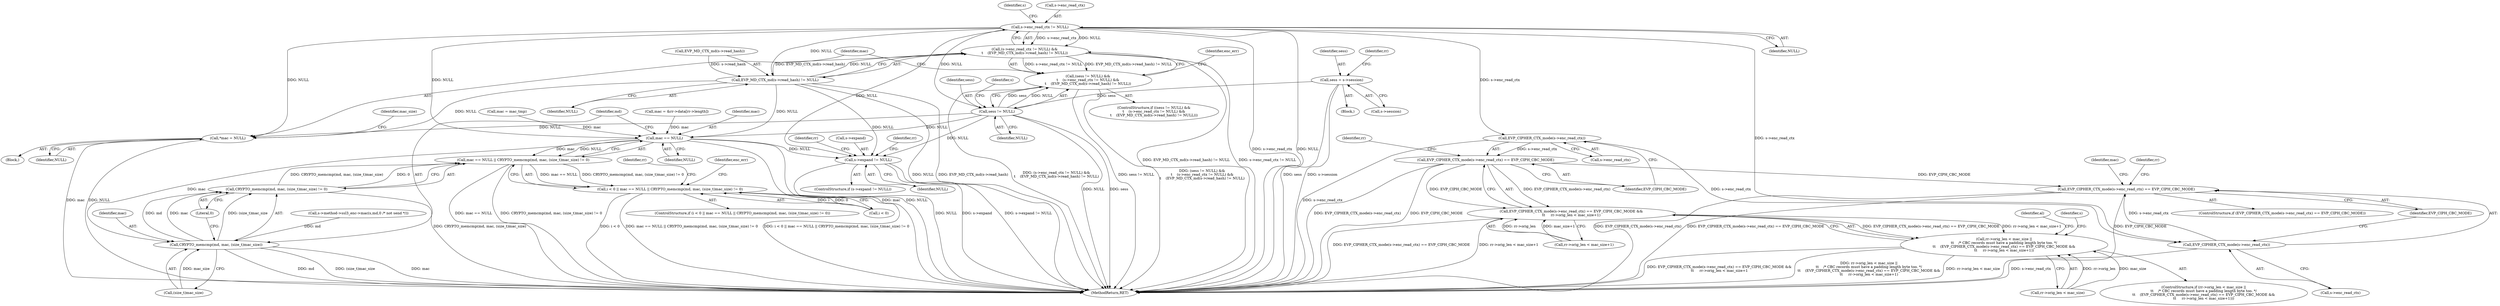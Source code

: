 digraph "0_openssl_103b171d8fc282ef435f8de9afbf7782e312961f_2@API" {
"1000241" [label="(Call,s->enc_read_ctx != NULL)"];
"1000237" [label="(Call,sess != NULL)"];
"1000136" [label="(Call,sess = s->session)"];
"1000240" [label="(Call,(s->enc_read_ctx != NULL) &&\n\t    (EVP_MD_CTX_md(s->read_hash) != NULL))"];
"1000236" [label="(Call,(sess != NULL) &&\n\t    (s->enc_read_ctx != NULL) &&\n\t    (EVP_MD_CTX_md(s->read_hash) != NULL))"];
"1000246" [label="(Call,EVP_MD_CTX_md(s->read_hash) != NULL)"];
"1000254" [label="(Call,*mac = NULL)"];
"1000346" [label="(Call,mac == NULL)"];
"1000345" [label="(Call,mac == NULL || CRYPTO_memcmp(md, mac, (size_t)mac_size) != 0)"];
"1000341" [label="(Call,i < 0 || mac == NULL || CRYPTO_memcmp(md, mac, (size_t)mac_size) != 0)"];
"1000350" [label="(Call,CRYPTO_memcmp(md, mac, (size_t)mac_size))"];
"1000349" [label="(Call,CRYPTO_memcmp(md, mac, (size_t)mac_size) != 0)"];
"1000390" [label="(Call,s->expand != NULL)"];
"1000277" [label="(Call,EVP_CIPHER_CTX_mode(s->enc_read_ctx))"];
"1000276" [label="(Call,EVP_CIPHER_CTX_mode(s->enc_read_ctx) == EVP_CIPH_CBC_MODE)"];
"1000275" [label="(Call,EVP_CIPHER_CTX_mode(s->enc_read_ctx) == EVP_CIPH_CBC_MODE &&\n\t\t     rr->orig_len < mac_size+1)"];
"1000269" [label="(Call,rr->orig_len < mac_size ||\n\t\t    /* CBC records must have a padding length byte too. */\n\t\t    (EVP_CIPHER_CTX_mode(s->enc_read_ctx) == EVP_CIPH_CBC_MODE &&\n\t\t     rr->orig_len < mac_size+1))"];
"1000298" [label="(Call,EVP_CIPHER_CTX_mode(s->enc_read_ctx) == EVP_CIPH_CBC_MODE)"];
"1000299" [label="(Call,EVP_CIPHER_CTX_mode(s->enc_read_ctx))"];
"1000249" [label="(Identifier,s)"];
"1000352" [label="(Identifier,mac)"];
"1000239" [label="(Identifier,NULL)"];
"1000300" [label="(Call,s->enc_read_ctx)"];
"1000281" [label="(Identifier,EVP_CIPH_CBC_MODE)"];
"1000240" [label="(Call,(s->enc_read_ctx != NULL) &&\n\t    (EVP_MD_CTX_md(s->read_hash) != NULL))"];
"1000345" [label="(Call,mac == NULL || CRYPTO_memcmp(md, mac, (size_t)mac_size) != 0)"];
"1000348" [label="(Identifier,NULL)"];
"1000349" [label="(Call,CRYPTO_memcmp(md, mac, (size_t)mac_size) != 0)"];
"1000399" [label="(Identifier,rr)"];
"1000136" [label="(Call,sess = s->session)"];
"1000137" [label="(Identifier,sess)"];
"1000276" [label="(Call,EVP_CIPHER_CTX_mode(s->enc_read_ctx) == EVP_CIPH_CBC_MODE)"];
"1000324" [label="(Call,mac = &rr->data[rr->length])"];
"1000346" [label="(Call,mac == NULL)"];
"1000254" [label="(Call,*mac = NULL)"];
"1000255" [label="(Identifier,mac)"];
"1000270" [label="(Call,rr->orig_len < mac_size)"];
"1000236" [label="(Call,(sess != NULL) &&\n\t    (s->enc_read_ctx != NULL) &&\n\t    (EVP_MD_CTX_md(s->read_hash) != NULL))"];
"1000306" [label="(Identifier,mac)"];
"1000277" [label="(Call,EVP_CIPHER_CTX_mode(s->enc_read_ctx))"];
"1000336" [label="(Call,s->method->ssl3_enc->mac(s,md,0 /* not send */))"];
"1000297" [label="(ControlStructure,if (EVP_CIPHER_CTX_mode(s->enc_read_ctx) == EVP_CIPH_CBC_MODE))"];
"1000425" [label="(Identifier,rr)"];
"1000282" [label="(Call,rr->orig_len < mac_size+1)"];
"1000241" [label="(Call,s->enc_read_ctx != NULL)"];
"1000251" [label="(Identifier,NULL)"];
"1000342" [label="(Call,i < 0)"];
"1000456" [label="(MethodReturn,RET)"];
"1000341" [label="(Call,i < 0 || mac == NULL || CRYPTO_memcmp(md, mac, (size_t)mac_size) != 0)"];
"1000242" [label="(Call,s->enc_read_ctx)"];
"1000246" [label="(Call,EVP_MD_CTX_md(s->read_hash) != NULL)"];
"1000347" [label="(Identifier,mac)"];
"1000269" [label="(Call,rr->orig_len < mac_size ||\n\t\t    /* CBC records must have a padding length byte too. */\n\t\t    (EVP_CIPHER_CTX_mode(s->enc_read_ctx) == EVP_CIPH_CBC_MODE &&\n\t\t     rr->orig_len < mac_size+1))"];
"1000268" [label="(ControlStructure,if (rr->orig_len < mac_size ||\n\t\t    /* CBC records must have a padding length byte too. */\n\t\t    (EVP_CIPHER_CTX_mode(s->enc_read_ctx) == EVP_CIPH_CBC_MODE &&\n\t\t     rr->orig_len < mac_size+1)))"];
"1000394" [label="(Identifier,NULL)"];
"1000364" [label="(Identifier,rr)"];
"1000275" [label="(Call,EVP_CIPHER_CTX_mode(s->enc_read_ctx) == EVP_CIPH_CBC_MODE &&\n\t\t     rr->orig_len < mac_size+1)"];
"1000278" [label="(Call,s->enc_read_ctx)"];
"1000305" [label="(Call,mac = mac_tmp)"];
"1000235" [label="(ControlStructure,if ((sess != NULL) &&\n\t    (s->enc_read_ctx != NULL) &&\n\t    (EVP_MD_CTX_md(s->read_hash) != NULL)))"];
"1000252" [label="(Block,)"];
"1000256" [label="(Identifier,NULL)"];
"1000350" [label="(Call,CRYPTO_memcmp(md, mac, (size_t)mac_size))"];
"1000237" [label="(Call,sess != NULL)"];
"1000299" [label="(Call,EVP_CIPHER_CTX_mode(s->enc_read_ctx))"];
"1000321" [label="(Identifier,rr)"];
"1000245" [label="(Identifier,NULL)"];
"1000143" [label="(Identifier,rr)"];
"1000259" [label="(Identifier,mac_size)"];
"1000298" [label="(Call,EVP_CIPHER_CTX_mode(s->enc_read_ctx) == EVP_CIPH_CBC_MODE)"];
"1000358" [label="(Identifier,enc_err)"];
"1000120" [label="(Block,)"];
"1000375" [label="(Identifier,enc_err)"];
"1000356" [label="(Literal,0)"];
"1000238" [label="(Identifier,sess)"];
"1000284" [label="(Identifier,rr)"];
"1000389" [label="(ControlStructure,if (s->expand != NULL))"];
"1000291" [label="(Identifier,al)"];
"1000390" [label="(Call,s->expand != NULL)"];
"1000351" [label="(Identifier,md)"];
"1000353" [label="(Call,(size_t)mac_size)"];
"1000303" [label="(Identifier,EVP_CIPH_CBC_MODE)"];
"1000391" [label="(Call,s->expand)"];
"1000247" [label="(Call,EVP_MD_CTX_md(s->read_hash))"];
"1000301" [label="(Identifier,s)"];
"1000243" [label="(Identifier,s)"];
"1000138" [label="(Call,s->session)"];
"1000340" [label="(ControlStructure,if (i < 0 || mac == NULL || CRYPTO_memcmp(md, mac, (size_t)mac_size) != 0))"];
"1000241" -> "1000240"  [label="AST: "];
"1000241" -> "1000245"  [label="CFG: "];
"1000242" -> "1000241"  [label="AST: "];
"1000245" -> "1000241"  [label="AST: "];
"1000249" -> "1000241"  [label="CFG: "];
"1000240" -> "1000241"  [label="CFG: "];
"1000241" -> "1000456"  [label="DDG: s->enc_read_ctx"];
"1000241" -> "1000456"  [label="DDG: NULL"];
"1000241" -> "1000240"  [label="DDG: s->enc_read_ctx"];
"1000241" -> "1000240"  [label="DDG: NULL"];
"1000237" -> "1000241"  [label="DDG: NULL"];
"1000241" -> "1000246"  [label="DDG: NULL"];
"1000241" -> "1000254"  [label="DDG: NULL"];
"1000241" -> "1000277"  [label="DDG: s->enc_read_ctx"];
"1000241" -> "1000299"  [label="DDG: s->enc_read_ctx"];
"1000241" -> "1000346"  [label="DDG: NULL"];
"1000241" -> "1000390"  [label="DDG: NULL"];
"1000237" -> "1000236"  [label="AST: "];
"1000237" -> "1000239"  [label="CFG: "];
"1000238" -> "1000237"  [label="AST: "];
"1000239" -> "1000237"  [label="AST: "];
"1000243" -> "1000237"  [label="CFG: "];
"1000236" -> "1000237"  [label="CFG: "];
"1000237" -> "1000456"  [label="DDG: NULL"];
"1000237" -> "1000456"  [label="DDG: sess"];
"1000237" -> "1000236"  [label="DDG: sess"];
"1000237" -> "1000236"  [label="DDG: NULL"];
"1000136" -> "1000237"  [label="DDG: sess"];
"1000237" -> "1000254"  [label="DDG: NULL"];
"1000237" -> "1000346"  [label="DDG: NULL"];
"1000237" -> "1000390"  [label="DDG: NULL"];
"1000136" -> "1000120"  [label="AST: "];
"1000136" -> "1000138"  [label="CFG: "];
"1000137" -> "1000136"  [label="AST: "];
"1000138" -> "1000136"  [label="AST: "];
"1000143" -> "1000136"  [label="CFG: "];
"1000136" -> "1000456"  [label="DDG: s->session"];
"1000136" -> "1000456"  [label="DDG: sess"];
"1000240" -> "1000236"  [label="AST: "];
"1000240" -> "1000246"  [label="CFG: "];
"1000246" -> "1000240"  [label="AST: "];
"1000236" -> "1000240"  [label="CFG: "];
"1000240" -> "1000456"  [label="DDG: EVP_MD_CTX_md(s->read_hash) != NULL"];
"1000240" -> "1000456"  [label="DDG: s->enc_read_ctx != NULL"];
"1000240" -> "1000236"  [label="DDG: s->enc_read_ctx != NULL"];
"1000240" -> "1000236"  [label="DDG: EVP_MD_CTX_md(s->read_hash) != NULL"];
"1000246" -> "1000240"  [label="DDG: EVP_MD_CTX_md(s->read_hash)"];
"1000246" -> "1000240"  [label="DDG: NULL"];
"1000236" -> "1000235"  [label="AST: "];
"1000255" -> "1000236"  [label="CFG: "];
"1000375" -> "1000236"  [label="CFG: "];
"1000236" -> "1000456"  [label="DDG: sess != NULL"];
"1000236" -> "1000456"  [label="DDG: (sess != NULL) &&\n\t    (s->enc_read_ctx != NULL) &&\n\t    (EVP_MD_CTX_md(s->read_hash) != NULL)"];
"1000236" -> "1000456"  [label="DDG: (s->enc_read_ctx != NULL) &&\n\t    (EVP_MD_CTX_md(s->read_hash) != NULL)"];
"1000246" -> "1000251"  [label="CFG: "];
"1000247" -> "1000246"  [label="AST: "];
"1000251" -> "1000246"  [label="AST: "];
"1000246" -> "1000456"  [label="DDG: NULL"];
"1000246" -> "1000456"  [label="DDG: EVP_MD_CTX_md(s->read_hash)"];
"1000247" -> "1000246"  [label="DDG: s->read_hash"];
"1000246" -> "1000254"  [label="DDG: NULL"];
"1000246" -> "1000346"  [label="DDG: NULL"];
"1000246" -> "1000390"  [label="DDG: NULL"];
"1000254" -> "1000252"  [label="AST: "];
"1000254" -> "1000256"  [label="CFG: "];
"1000255" -> "1000254"  [label="AST: "];
"1000256" -> "1000254"  [label="AST: "];
"1000259" -> "1000254"  [label="CFG: "];
"1000254" -> "1000456"  [label="DDG: mac"];
"1000254" -> "1000456"  [label="DDG: NULL"];
"1000346" -> "1000345"  [label="AST: "];
"1000346" -> "1000348"  [label="CFG: "];
"1000347" -> "1000346"  [label="AST: "];
"1000348" -> "1000346"  [label="AST: "];
"1000351" -> "1000346"  [label="CFG: "];
"1000345" -> "1000346"  [label="CFG: "];
"1000346" -> "1000456"  [label="DDG: NULL"];
"1000346" -> "1000456"  [label="DDG: mac"];
"1000346" -> "1000345"  [label="DDG: mac"];
"1000346" -> "1000345"  [label="DDG: NULL"];
"1000305" -> "1000346"  [label="DDG: mac"];
"1000324" -> "1000346"  [label="DDG: mac"];
"1000346" -> "1000350"  [label="DDG: mac"];
"1000346" -> "1000390"  [label="DDG: NULL"];
"1000345" -> "1000341"  [label="AST: "];
"1000345" -> "1000349"  [label="CFG: "];
"1000349" -> "1000345"  [label="AST: "];
"1000341" -> "1000345"  [label="CFG: "];
"1000345" -> "1000456"  [label="DDG: CRYPTO_memcmp(md, mac, (size_t)mac_size) != 0"];
"1000345" -> "1000456"  [label="DDG: mac == NULL"];
"1000345" -> "1000341"  [label="DDG: mac == NULL"];
"1000345" -> "1000341"  [label="DDG: CRYPTO_memcmp(md, mac, (size_t)mac_size) != 0"];
"1000349" -> "1000345"  [label="DDG: CRYPTO_memcmp(md, mac, (size_t)mac_size)"];
"1000349" -> "1000345"  [label="DDG: 0"];
"1000341" -> "1000340"  [label="AST: "];
"1000341" -> "1000342"  [label="CFG: "];
"1000342" -> "1000341"  [label="AST: "];
"1000358" -> "1000341"  [label="CFG: "];
"1000364" -> "1000341"  [label="CFG: "];
"1000341" -> "1000456"  [label="DDG: i < 0"];
"1000341" -> "1000456"  [label="DDG: mac == NULL || CRYPTO_memcmp(md, mac, (size_t)mac_size) != 0"];
"1000341" -> "1000456"  [label="DDG: i < 0 || mac == NULL || CRYPTO_memcmp(md, mac, (size_t)mac_size) != 0"];
"1000342" -> "1000341"  [label="DDG: i"];
"1000342" -> "1000341"  [label="DDG: 0"];
"1000350" -> "1000349"  [label="AST: "];
"1000350" -> "1000353"  [label="CFG: "];
"1000351" -> "1000350"  [label="AST: "];
"1000352" -> "1000350"  [label="AST: "];
"1000353" -> "1000350"  [label="AST: "];
"1000356" -> "1000350"  [label="CFG: "];
"1000350" -> "1000456"  [label="DDG: md"];
"1000350" -> "1000456"  [label="DDG: (size_t)mac_size"];
"1000350" -> "1000456"  [label="DDG: mac"];
"1000350" -> "1000349"  [label="DDG: md"];
"1000350" -> "1000349"  [label="DDG: mac"];
"1000350" -> "1000349"  [label="DDG: (size_t)mac_size"];
"1000336" -> "1000350"  [label="DDG: md"];
"1000353" -> "1000350"  [label="DDG: mac_size"];
"1000349" -> "1000356"  [label="CFG: "];
"1000356" -> "1000349"  [label="AST: "];
"1000349" -> "1000456"  [label="DDG: CRYPTO_memcmp(md, mac, (size_t)mac_size)"];
"1000390" -> "1000389"  [label="AST: "];
"1000390" -> "1000394"  [label="CFG: "];
"1000391" -> "1000390"  [label="AST: "];
"1000394" -> "1000390"  [label="AST: "];
"1000399" -> "1000390"  [label="CFG: "];
"1000425" -> "1000390"  [label="CFG: "];
"1000390" -> "1000456"  [label="DDG: NULL"];
"1000390" -> "1000456"  [label="DDG: s->expand != NULL"];
"1000390" -> "1000456"  [label="DDG: s->expand"];
"1000277" -> "1000276"  [label="AST: "];
"1000277" -> "1000278"  [label="CFG: "];
"1000278" -> "1000277"  [label="AST: "];
"1000281" -> "1000277"  [label="CFG: "];
"1000277" -> "1000456"  [label="DDG: s->enc_read_ctx"];
"1000277" -> "1000276"  [label="DDG: s->enc_read_ctx"];
"1000277" -> "1000299"  [label="DDG: s->enc_read_ctx"];
"1000276" -> "1000275"  [label="AST: "];
"1000276" -> "1000281"  [label="CFG: "];
"1000281" -> "1000276"  [label="AST: "];
"1000284" -> "1000276"  [label="CFG: "];
"1000275" -> "1000276"  [label="CFG: "];
"1000276" -> "1000456"  [label="DDG: EVP_CIPH_CBC_MODE"];
"1000276" -> "1000456"  [label="DDG: EVP_CIPHER_CTX_mode(s->enc_read_ctx)"];
"1000276" -> "1000275"  [label="DDG: EVP_CIPHER_CTX_mode(s->enc_read_ctx)"];
"1000276" -> "1000275"  [label="DDG: EVP_CIPH_CBC_MODE"];
"1000276" -> "1000298"  [label="DDG: EVP_CIPH_CBC_MODE"];
"1000275" -> "1000269"  [label="AST: "];
"1000275" -> "1000282"  [label="CFG: "];
"1000282" -> "1000275"  [label="AST: "];
"1000269" -> "1000275"  [label="CFG: "];
"1000275" -> "1000456"  [label="DDG: rr->orig_len < mac_size+1"];
"1000275" -> "1000456"  [label="DDG: EVP_CIPHER_CTX_mode(s->enc_read_ctx) == EVP_CIPH_CBC_MODE"];
"1000275" -> "1000269"  [label="DDG: EVP_CIPHER_CTX_mode(s->enc_read_ctx) == EVP_CIPH_CBC_MODE"];
"1000275" -> "1000269"  [label="DDG: rr->orig_len < mac_size+1"];
"1000282" -> "1000275"  [label="DDG: rr->orig_len"];
"1000282" -> "1000275"  [label="DDG: mac_size+1"];
"1000269" -> "1000268"  [label="AST: "];
"1000269" -> "1000270"  [label="CFG: "];
"1000270" -> "1000269"  [label="AST: "];
"1000291" -> "1000269"  [label="CFG: "];
"1000301" -> "1000269"  [label="CFG: "];
"1000269" -> "1000456"  [label="DDG: EVP_CIPHER_CTX_mode(s->enc_read_ctx) == EVP_CIPH_CBC_MODE &&\n\t\t     rr->orig_len < mac_size+1"];
"1000269" -> "1000456"  [label="DDG: rr->orig_len < mac_size ||\n\t\t    /* CBC records must have a padding length byte too. */\n\t\t    (EVP_CIPHER_CTX_mode(s->enc_read_ctx) == EVP_CIPH_CBC_MODE &&\n\t\t     rr->orig_len < mac_size+1)"];
"1000269" -> "1000456"  [label="DDG: rr->orig_len < mac_size"];
"1000270" -> "1000269"  [label="DDG: rr->orig_len"];
"1000270" -> "1000269"  [label="DDG: mac_size"];
"1000298" -> "1000297"  [label="AST: "];
"1000298" -> "1000303"  [label="CFG: "];
"1000299" -> "1000298"  [label="AST: "];
"1000303" -> "1000298"  [label="AST: "];
"1000306" -> "1000298"  [label="CFG: "];
"1000321" -> "1000298"  [label="CFG: "];
"1000298" -> "1000456"  [label="DDG: EVP_CIPHER_CTX_mode(s->enc_read_ctx) == EVP_CIPH_CBC_MODE"];
"1000298" -> "1000456"  [label="DDG: EVP_CIPH_CBC_MODE"];
"1000298" -> "1000456"  [label="DDG: EVP_CIPHER_CTX_mode(s->enc_read_ctx)"];
"1000299" -> "1000298"  [label="DDG: s->enc_read_ctx"];
"1000299" -> "1000300"  [label="CFG: "];
"1000300" -> "1000299"  [label="AST: "];
"1000303" -> "1000299"  [label="CFG: "];
"1000299" -> "1000456"  [label="DDG: s->enc_read_ctx"];
}
